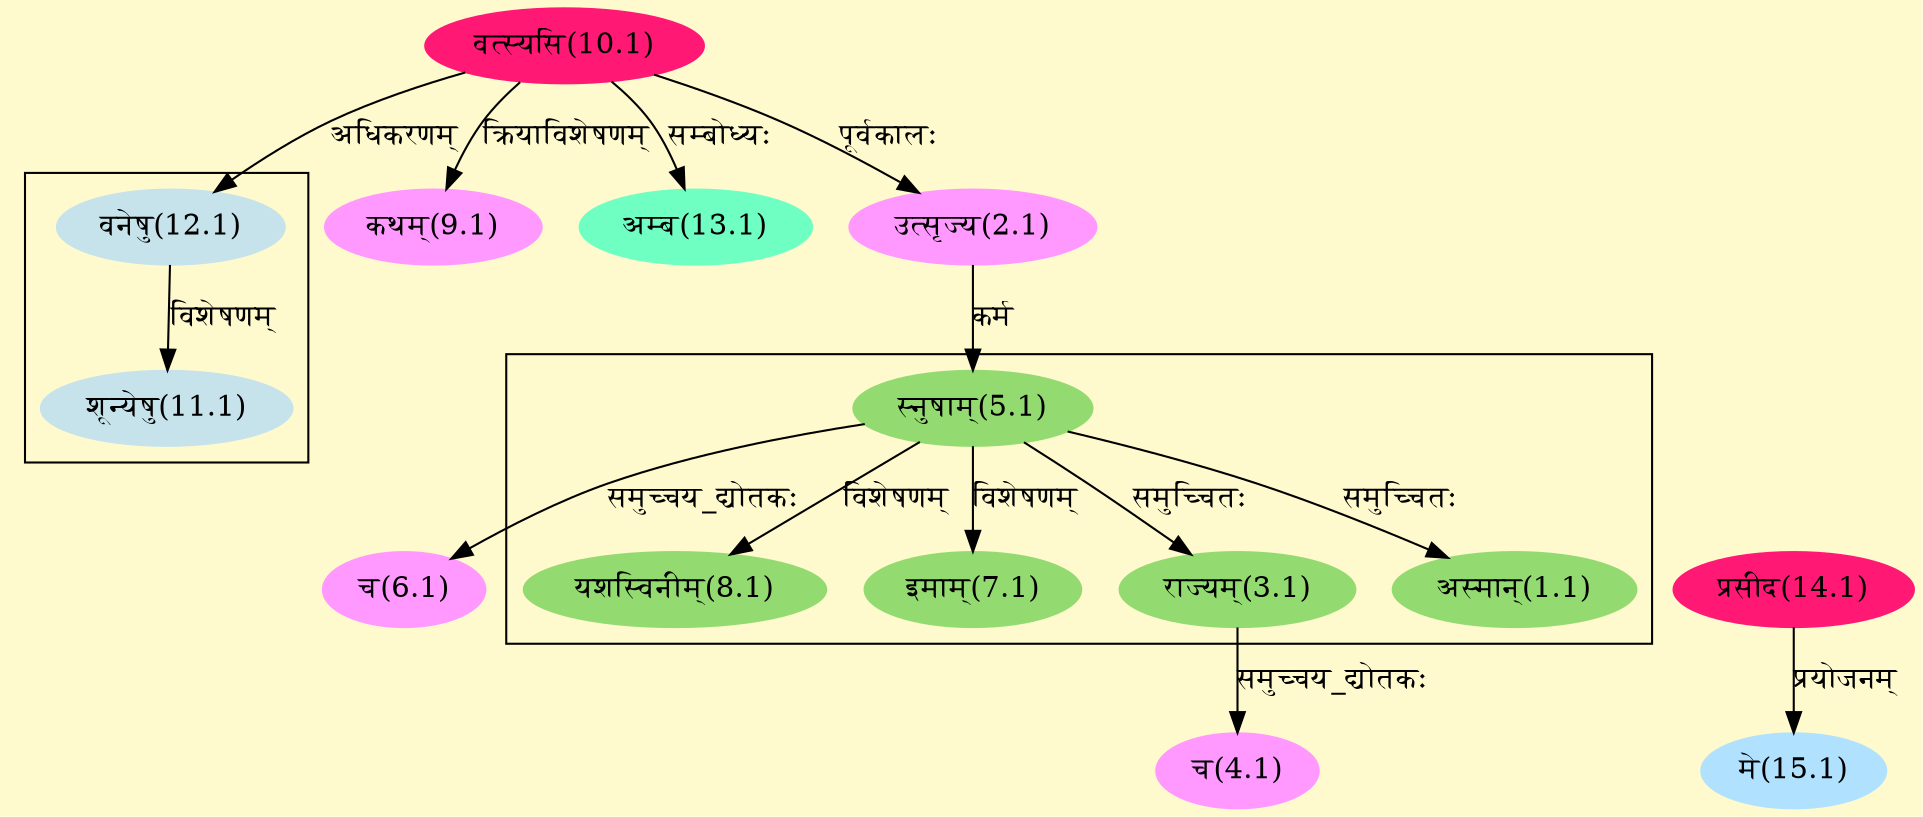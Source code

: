 digraph G{
rankdir=BT;
 compound=true;
 bgcolor="lemonchiffon1";

subgraph cluster_1{
Node1_1 [style=filled, color="#93DB70" label = "अस्मान्(1.1)"]
Node5_1 [style=filled, color="#93DB70" label = "स्नुषाम्(5.1)"]
Node3_1 [style=filled, color="#93DB70" label = "राज्यम्(3.1)"]
Node7_1 [style=filled, color="#93DB70" label = "इमाम्(7.1)"]
Node8_1 [style=filled, color="#93DB70" label = "यशस्विनीम्(8.1)"]

}

subgraph cluster_2{
Node11_1 [style=filled, color="#C6E2EB" label = "शून्येषु(11.1)"]
Node12_1 [style=filled, color="#C6E2EB" label = "वनेषु(12.1)"]

}
Node2_1 [style=filled, color="#FF99FF" label = "उत्सृज्य(2.1)"]
Node10_1 [style=filled, color="#FF1975" label = "वत्स्यसि(10.1)"]
Node4_1 [style=filled, color="#FF99FF" label = "च(4.1)"]
Node3_1 [style=filled, color="#93DB70" label = "राज्यम्(3.1)"]
Node5_1 [style=filled, color="#93DB70" label = "स्नुषाम्(5.1)"]
Node6_1 [style=filled, color="#FF99FF" label = "च(6.1)"]
Node9_1 [style=filled, color="#FF99FF" label = "कथम्(9.1)"]
Node [style=filled, color="" label = "()"]
Node12_1 [style=filled, color="#C6E2EB" label = "वनेषु(12.1)"]
Node13_1 [style=filled, color="#6FFFC3" label = "अम्ब(13.1)"]
Node14_1 [style=filled, color="#FF1975" label = "प्रसीद(14.1)"]
Node15_1 [style=filled, color="#B0E2FF" label = "मे(15.1)"]
/* Start of Relations section */

Node1_1 -> Node5_1 [  label="समुच्चितः"  dir="back" ]
Node2_1 -> Node10_1 [  label="पूर्वकालः"  dir="back" ]
Node3_1 -> Node5_1 [  label="समुच्चितः"  dir="back" ]
Node4_1 -> Node3_1 [  label="समुच्चय_द्योतकः"  dir="back" ]
Node5_1 -> Node2_1 [  label="कर्म"  dir="back" ]
Node6_1 -> Node5_1 [  label="समुच्चय_द्योतकः"  dir="back" ]
Node7_1 -> Node5_1 [  label="विशेषणम्"  dir="back" ]
Node8_1 -> Node5_1 [  label="विशेषणम्"  dir="back" ]
Node9_1 -> Node10_1 [  label="क्रियाविशेषणम्"  dir="back" ]
Node11_1 -> Node12_1 [  label="विशेषणम्"  dir="back" ]
Node12_1 -> Node10_1 [  label="अधिकरणम्"  dir="back" ]
Node13_1 -> Node10_1 [  label="सम्बोध्यः"  dir="back" ]
Node15_1 -> Node14_1 [  label="प्रयोजनम्"  dir="back" ]
}
